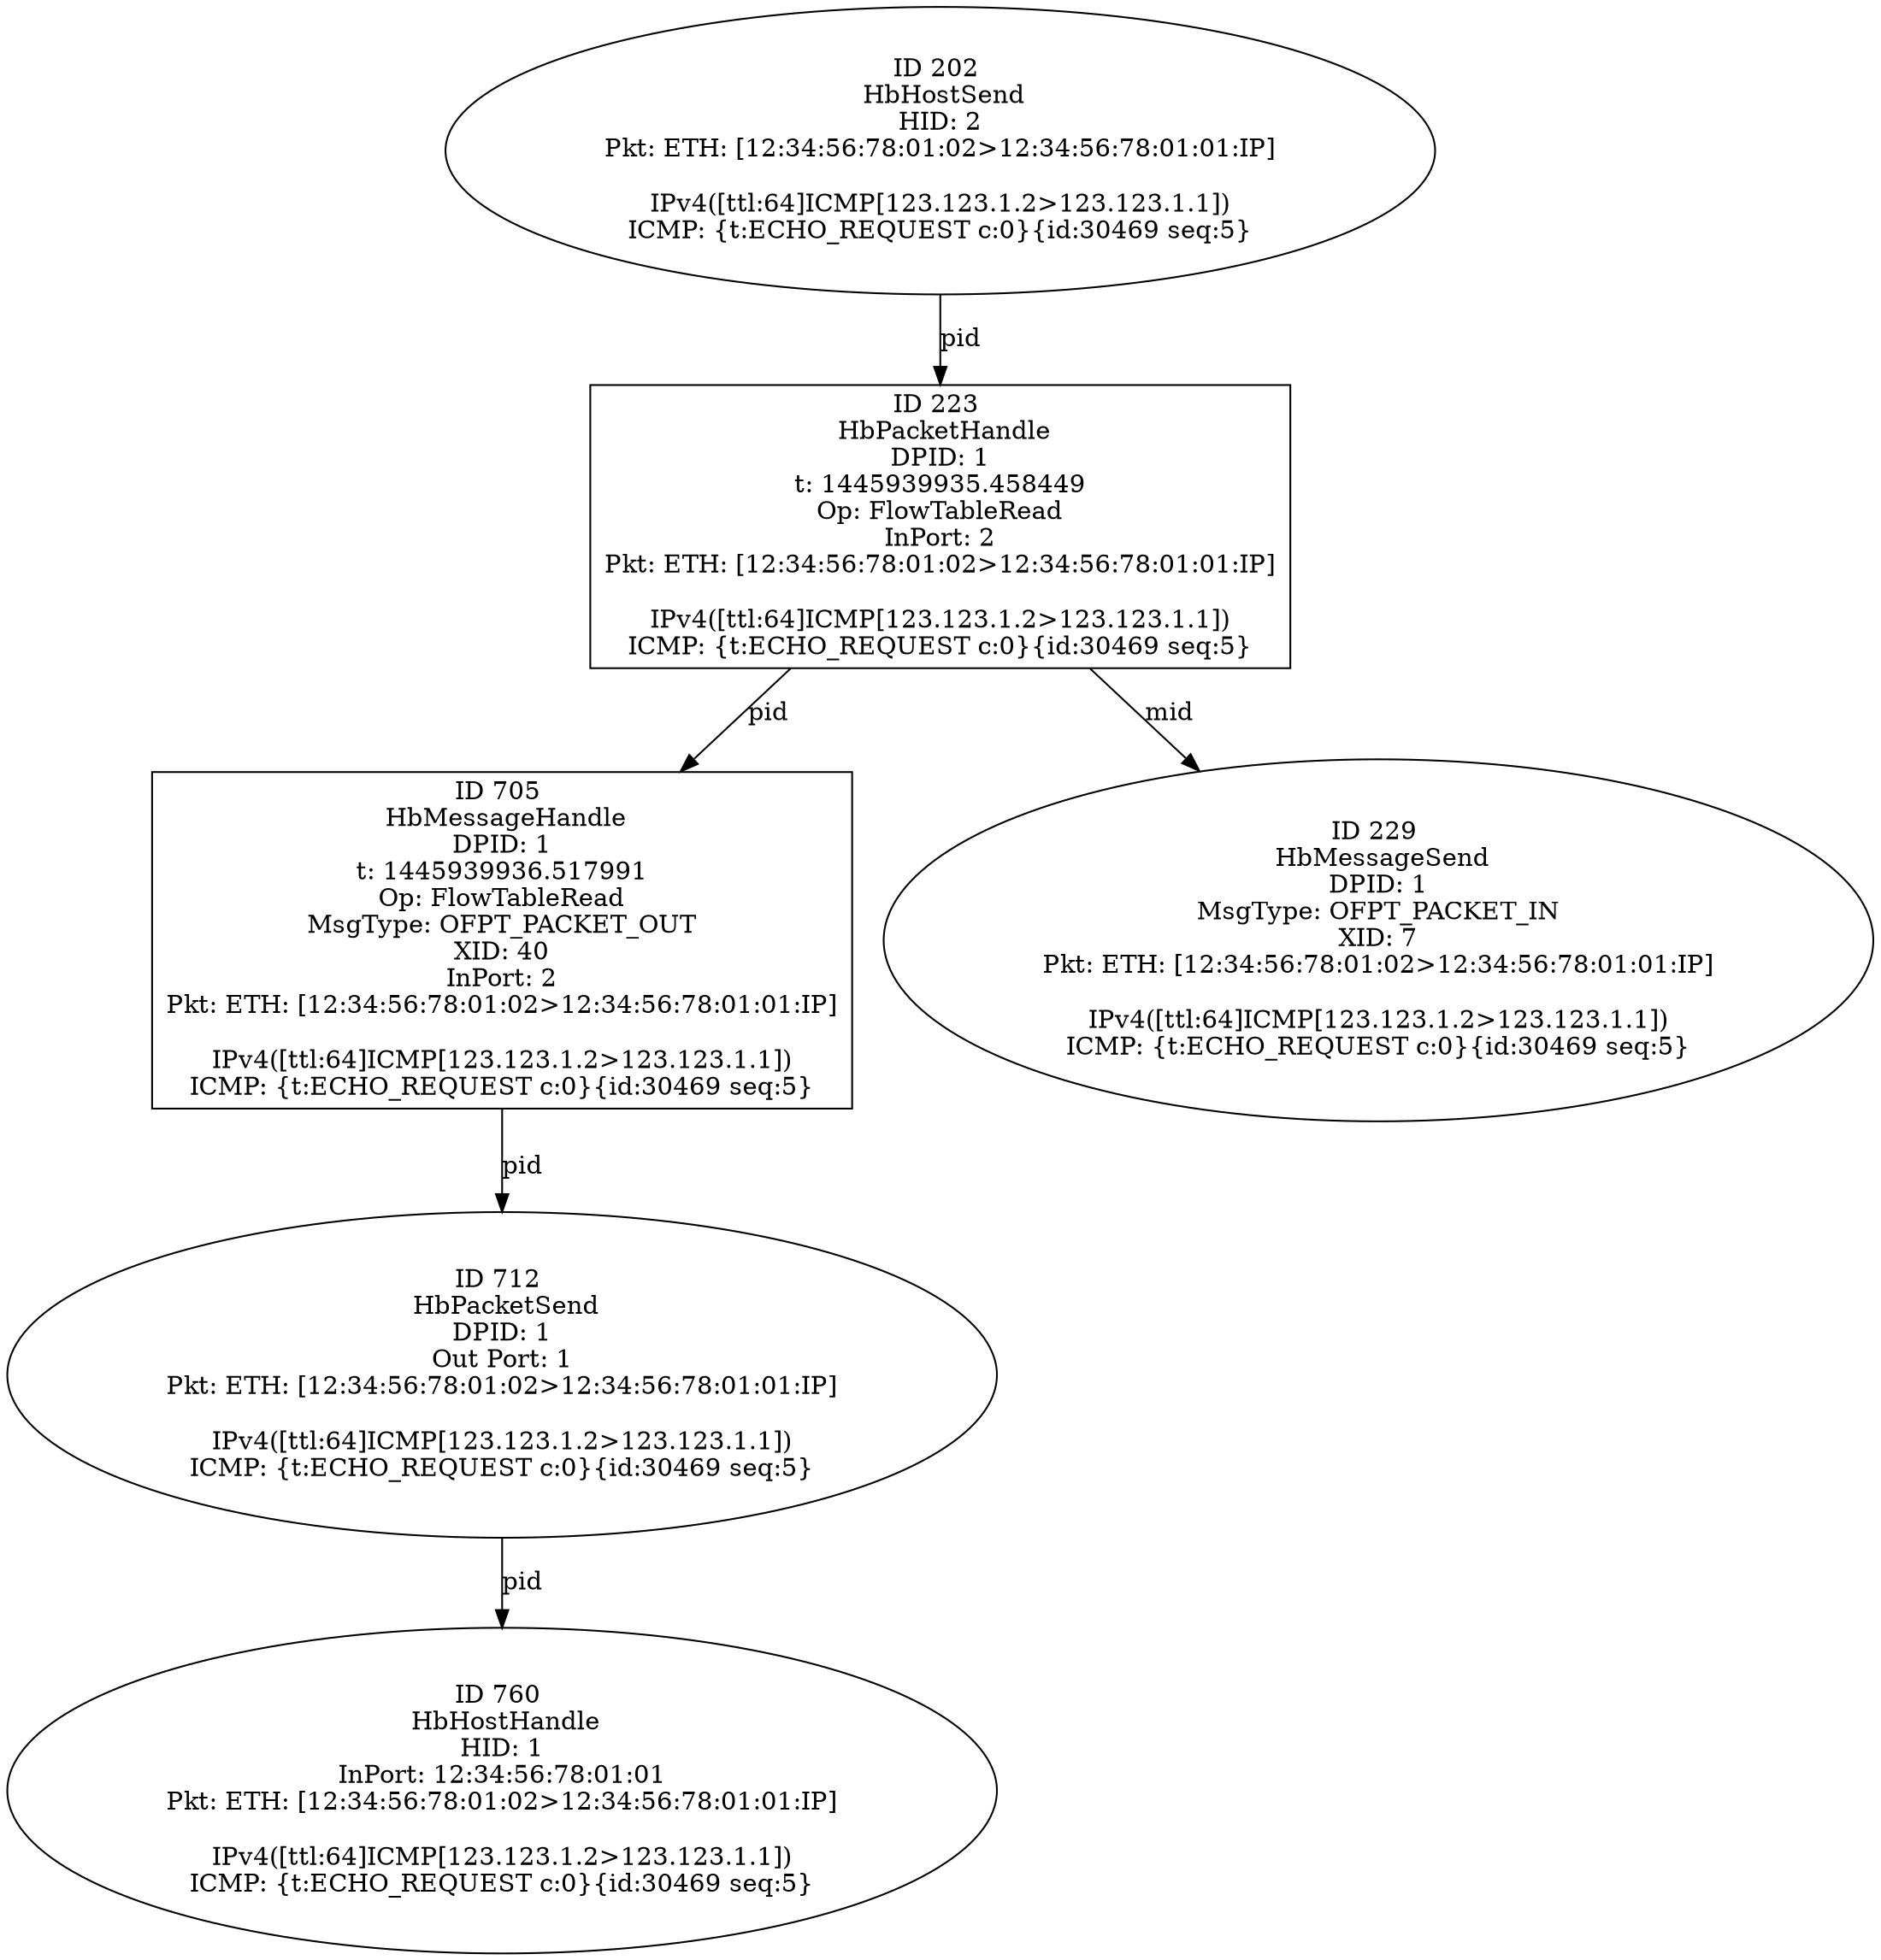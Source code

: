 strict digraph G {
705 [shape=box, event=<hb_events.HbMessageHandle object at 0x1079867d0>, label="ID 705 
 HbMessageHandle
DPID: 1
t: 1445939936.517991
Op: FlowTableRead
MsgType: OFPT_PACKET_OUT
XID: 40
InPort: 2
Pkt: ETH: [12:34:56:78:01:02>12:34:56:78:01:01:IP]

IPv4([ttl:64]ICMP[123.123.1.2>123.123.1.1])
ICMP: {t:ECHO_REQUEST c:0}{id:30469 seq:5}"];
229 [shape=oval, event=<hb_events.HbMessageSend object at 0x1077d91d0>, label="ID 229 
 HbMessageSend
DPID: 1
MsgType: OFPT_PACKET_IN
XID: 7
Pkt: ETH: [12:34:56:78:01:02>12:34:56:78:01:01:IP]

IPv4([ttl:64]ICMP[123.123.1.2>123.123.1.1])
ICMP: {t:ECHO_REQUEST c:0}{id:30469 seq:5}"];
712 [shape=oval, event=<hb_events.HbPacketSend object at 0x107995c10>, label="ID 712 
 HbPacketSend
DPID: 1
Out Port: 1
Pkt: ETH: [12:34:56:78:01:02>12:34:56:78:01:01:IP]

IPv4([ttl:64]ICMP[123.123.1.2>123.123.1.1])
ICMP: {t:ECHO_REQUEST c:0}{id:30469 seq:5}"];
202 [shape=oval, event=<hb_events.HbHostSend object at 0x1077ca2d0>, label="ID 202 
 HbHostSend
HID: 2
Pkt: ETH: [12:34:56:78:01:02>12:34:56:78:01:01:IP]

IPv4([ttl:64]ICMP[123.123.1.2>123.123.1.1])
ICMP: {t:ECHO_REQUEST c:0}{id:30469 seq:5}"];
760 [shape=oval, event=<hb_events.HbHostHandle object at 0x10792d290>, label="ID 760 
 HbHostHandle
HID: 1
InPort: 12:34:56:78:01:01
Pkt: ETH: [12:34:56:78:01:02>12:34:56:78:01:01:IP]

IPv4([ttl:64]ICMP[123.123.1.2>123.123.1.1])
ICMP: {t:ECHO_REQUEST c:0}{id:30469 seq:5}"];
223 [shape=box, event=<hb_events.HbPacketHandle object at 0x1077d2490>, label="ID 223 
 HbPacketHandle
DPID: 1
t: 1445939935.458449
Op: FlowTableRead
InPort: 2
Pkt: ETH: [12:34:56:78:01:02>12:34:56:78:01:01:IP]

IPv4([ttl:64]ICMP[123.123.1.2>123.123.1.1])
ICMP: {t:ECHO_REQUEST c:0}{id:30469 seq:5}"];
705 -> 712  [rel=pid, label=pid];
712 -> 760  [rel=pid, label=pid];
202 -> 223  [rel=pid, label=pid];
223 -> 705  [rel=pid, label=pid];
223 -> 229  [rel=mid, label=mid];
}
